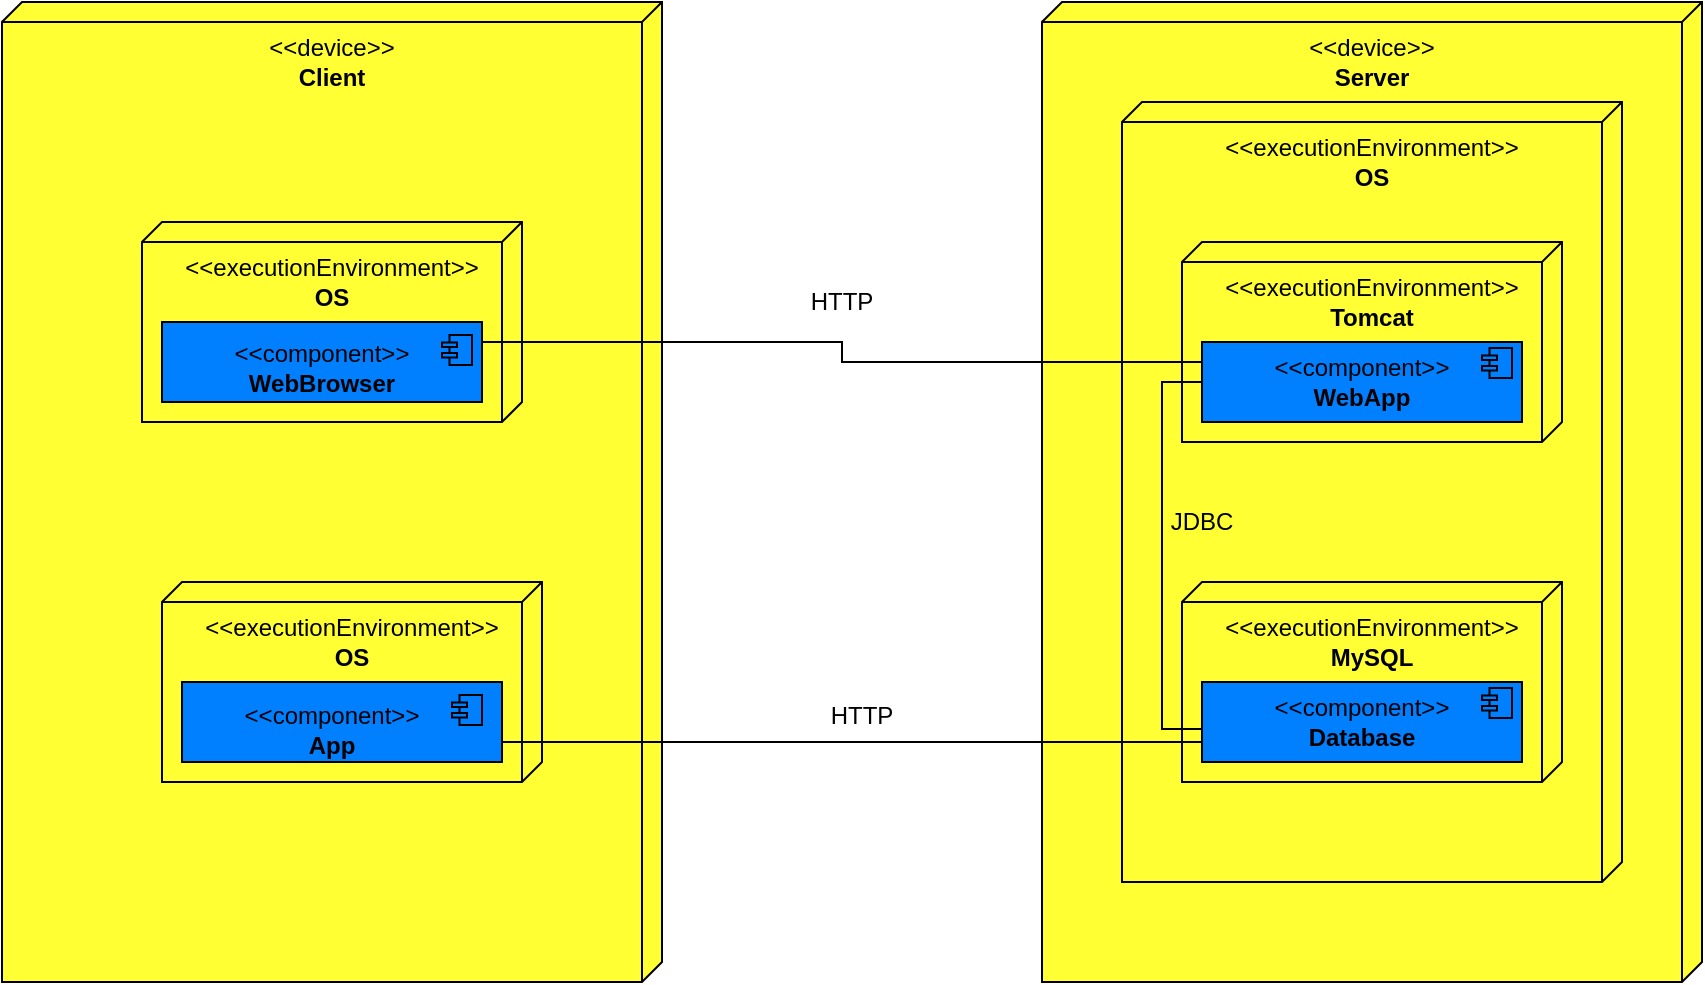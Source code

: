 <mxfile version="13.9.5" type="device"><diagram name="Page-1" id="5f0bae14-7c28-e335-631c-24af17079c00"><mxGraphModel dx="1450" dy="1158" grid="1" gridSize="10" guides="1" tooltips="1" connect="1" arrows="1" fold="1" page="1" pageScale="1" pageWidth="1100" pageHeight="850" background="#ffffff" math="0" shadow="0"><root><mxCell id="0"/><mxCell id="1" parent="0"/><mxCell id="39150e848f15840c-1" value="&lt;div style=&quot;text-align: center&quot;&gt;&lt;br&gt;&lt;/div&gt;" style="verticalAlign=top;align=left;spacingTop=8;spacingLeft=2;spacingRight=12;shape=cube;size=10;direction=south;fontStyle=4;html=1;rounded=0;shadow=0;comic=0;labelBackgroundColor=none;strokeWidth=1;fontFamily=Verdana;fontSize=12;fillColor=#FFFF33;" parent="1" vertex="1"><mxGeometry x="170" y="240" width="330" height="490" as="geometry"/></mxCell><mxCell id="39150e848f15840c-2" value="" style="verticalAlign=top;align=left;spacingTop=8;spacingLeft=2;spacingRight=12;shape=cube;size=10;direction=south;fontStyle=4;html=1;rounded=0;shadow=0;comic=0;labelBackgroundColor=none;strokeWidth=1;fontFamily=Verdana;fontSize=12;fillColor=#FFFF33;" parent="1" vertex="1"><mxGeometry x="690" y="240" width="330" height="490" as="geometry"/></mxCell><mxCell id="e8DwaTqgCDftG18eoRbN-1" value="&amp;lt;&amp;lt;device&amp;gt;&amp;gt;&lt;br&gt;&lt;b&gt;Client&lt;/b&gt;" style="text;html=1;strokeColor=none;fillColor=none;align=center;verticalAlign=middle;whiteSpace=wrap;rounded=0;" vertex="1" parent="1"><mxGeometry x="315" y="260" width="40" height="20" as="geometry"/></mxCell><mxCell id="e8DwaTqgCDftG18eoRbN-2" value="&amp;lt;&amp;lt;device&amp;gt;&amp;gt;&lt;br&gt;&lt;b&gt;Server&lt;/b&gt;" style="text;html=1;strokeColor=none;fillColor=none;align=center;verticalAlign=middle;whiteSpace=wrap;rounded=0;" vertex="1" parent="1"><mxGeometry x="835" y="260" width="40" height="20" as="geometry"/></mxCell><mxCell id="e8DwaTqgCDftG18eoRbN-4" value="" style="verticalAlign=top;align=left;spacingTop=8;spacingLeft=2;spacingRight=12;shape=cube;size=10;direction=south;fontStyle=4;html=1;rounded=0;shadow=0;comic=0;labelBackgroundColor=none;strokeWidth=1;fontFamily=Verdana;fontSize=12;fillColor=#FFFF33;" vertex="1" parent="1"><mxGeometry x="730" y="290" width="250" height="390" as="geometry"/></mxCell><mxCell id="e8DwaTqgCDftG18eoRbN-5" value="&amp;lt;&amp;lt;executionEnvironment&amp;gt;&amp;gt;&lt;br&gt;&lt;b&gt;OS&lt;/b&gt;" style="text;html=1;strokeColor=none;fillColor=none;align=center;verticalAlign=middle;whiteSpace=wrap;rounded=0;" vertex="1" parent="1"><mxGeometry x="835" y="310" width="40" height="20" as="geometry"/></mxCell><mxCell id="e8DwaTqgCDftG18eoRbN-7" value="" style="verticalAlign=top;align=left;spacingTop=8;spacingLeft=2;spacingRight=12;shape=cube;size=10;direction=south;fontStyle=4;html=1;rounded=0;shadow=0;comic=0;labelBackgroundColor=none;strokeWidth=1;fontFamily=Verdana;fontSize=12;fillColor=#FFFF33;" vertex="1" parent="1"><mxGeometry x="760" y="360" width="190" height="100" as="geometry"/></mxCell><mxCell id="e8DwaTqgCDftG18eoRbN-8" value="" style="verticalAlign=top;align=left;spacingTop=8;spacingLeft=2;spacingRight=12;shape=cube;size=10;direction=south;fontStyle=4;html=1;rounded=0;shadow=0;comic=0;labelBackgroundColor=none;strokeWidth=1;fontFamily=Verdana;fontSize=12;fillColor=#FFFF33;" vertex="1" parent="1"><mxGeometry x="760" y="530" width="190" height="100" as="geometry"/></mxCell><mxCell id="e8DwaTqgCDftG18eoRbN-9" value="&amp;lt;&amp;lt;executionEnvironment&amp;gt;&amp;gt;&lt;br&gt;&lt;b&gt;Tomcat&lt;/b&gt;" style="text;html=1;strokeColor=none;fillColor=none;align=center;verticalAlign=middle;whiteSpace=wrap;rounded=0;" vertex="1" parent="1"><mxGeometry x="835" y="380" width="40" height="20" as="geometry"/></mxCell><mxCell id="e8DwaTqgCDftG18eoRbN-10" value="&amp;lt;&amp;lt;executionEnvironment&amp;gt;&amp;gt;&lt;br&gt;&lt;b&gt;MySQL&lt;/b&gt;" style="text;html=1;strokeColor=none;fillColor=none;align=center;verticalAlign=middle;whiteSpace=wrap;rounded=0;" vertex="1" parent="1"><mxGeometry x="835" y="550" width="40" height="20" as="geometry"/></mxCell><mxCell id="e8DwaTqgCDftG18eoRbN-14" value="" style="rounded=0;whiteSpace=wrap;html=1;fillColor=#007FFF;" vertex="1" parent="1"><mxGeometry x="770" y="580" width="160" height="40" as="geometry"/></mxCell><mxCell id="e8DwaTqgCDftG18eoRbN-11" value="" style="html=1;outlineConnect=0;whiteSpace=wrap;shape=mxgraph.archimate3.component;fillColor=#007FFF;" vertex="1" parent="1"><mxGeometry x="910" y="583" width="15" height="15" as="geometry"/></mxCell><mxCell id="e8DwaTqgCDftG18eoRbN-15" value="&amp;lt;&amp;lt;component&amp;gt;&amp;gt;&lt;br&gt;&lt;b&gt;Database&lt;/b&gt;" style="text;html=1;strokeColor=none;fillColor=none;align=center;verticalAlign=middle;whiteSpace=wrap;rounded=0;" vertex="1" parent="1"><mxGeometry x="830" y="590" width="40" height="20" as="geometry"/></mxCell><mxCell id="e8DwaTqgCDftG18eoRbN-22" style="edgeStyle=orthogonalEdgeStyle;rounded=0;orthogonalLoop=1;jettySize=auto;html=1;exitX=0;exitY=0.5;exitDx=0;exitDy=0;entryX=0.001;entryY=0.588;entryDx=0;entryDy=0;entryPerimeter=0;endArrow=none;endFill=0;" edge="1" parent="1" source="e8DwaTqgCDftG18eoRbN-19" target="e8DwaTqgCDftG18eoRbN-14"><mxGeometry relative="1" as="geometry"><Array as="points"><mxPoint x="750" y="430"/><mxPoint x="750" y="604"/></Array></mxGeometry></mxCell><mxCell id="e8DwaTqgCDftG18eoRbN-19" value="" style="rounded=0;whiteSpace=wrap;html=1;fillColor=#007FFF;" vertex="1" parent="1"><mxGeometry x="770" y="410" width="160" height="40" as="geometry"/></mxCell><mxCell id="e8DwaTqgCDftG18eoRbN-20" value="" style="html=1;outlineConnect=0;whiteSpace=wrap;shape=mxgraph.archimate3.component;fillColor=#007FFF;" vertex="1" parent="1"><mxGeometry x="910" y="413" width="15" height="15" as="geometry"/></mxCell><mxCell id="e8DwaTqgCDftG18eoRbN-21" value="&amp;lt;&amp;lt;component&amp;gt;&amp;gt;&lt;br&gt;&lt;b&gt;WebApp&lt;/b&gt;" style="text;html=1;strokeColor=none;fillColor=none;align=center;verticalAlign=middle;whiteSpace=wrap;rounded=0;" vertex="1" parent="1"><mxGeometry x="830" y="420" width="40" height="20" as="geometry"/></mxCell><mxCell id="e8DwaTqgCDftG18eoRbN-23" value="" style="verticalAlign=top;align=left;spacingTop=8;spacingLeft=2;spacingRight=12;shape=cube;size=10;direction=south;fontStyle=4;html=1;rounded=0;shadow=0;comic=0;labelBackgroundColor=none;strokeWidth=1;fontFamily=Verdana;fontSize=12;fillColor=#FFFF33;" vertex="1" parent="1"><mxGeometry x="240" y="350" width="190" height="100" as="geometry"/></mxCell><mxCell id="e8DwaTqgCDftG18eoRbN-24" value="&amp;lt;&amp;lt;executionEnvironment&amp;gt;&amp;gt;&lt;br&gt;&lt;b&gt;OS&lt;/b&gt;" style="text;html=1;strokeColor=none;fillColor=none;align=center;verticalAlign=middle;whiteSpace=wrap;rounded=0;" vertex="1" parent="1"><mxGeometry x="315" y="370" width="40" height="20" as="geometry"/></mxCell><mxCell id="e8DwaTqgCDftG18eoRbN-34" style="edgeStyle=orthogonalEdgeStyle;rounded=0;orthogonalLoop=1;jettySize=auto;html=1;exitX=1;exitY=0.25;exitDx=0;exitDy=0;endArrow=none;endFill=0;entryX=0;entryY=0.25;entryDx=0;entryDy=0;" edge="1" parent="1" source="e8DwaTqgCDftG18eoRbN-25" target="e8DwaTqgCDftG18eoRbN-19"><mxGeometry relative="1" as="geometry"/></mxCell><mxCell id="e8DwaTqgCDftG18eoRbN-25" value="" style="rounded=0;whiteSpace=wrap;html=1;fillColor=#007FFF;" vertex="1" parent="1"><mxGeometry x="250" y="400" width="160" height="40" as="geometry"/></mxCell><mxCell id="e8DwaTqgCDftG18eoRbN-26" value="" style="verticalAlign=top;align=left;spacingTop=8;spacingLeft=2;spacingRight=12;shape=cube;size=10;direction=south;fontStyle=4;html=1;rounded=0;shadow=0;comic=0;labelBackgroundColor=none;strokeWidth=1;fontFamily=Verdana;fontSize=12;fillColor=#FFFF33;" vertex="1" parent="1"><mxGeometry x="250" y="530" width="190" height="100" as="geometry"/></mxCell><mxCell id="e8DwaTqgCDftG18eoRbN-27" value="&amp;lt;&amp;lt;executionEnvironment&amp;gt;&amp;gt;&lt;br&gt;&lt;b&gt;OS&lt;/b&gt;" style="text;html=1;strokeColor=none;fillColor=none;align=center;verticalAlign=middle;whiteSpace=wrap;rounded=0;" vertex="1" parent="1"><mxGeometry x="325" y="550" width="40" height="20" as="geometry"/></mxCell><mxCell id="e8DwaTqgCDftG18eoRbN-28" value="" style="rounded=0;whiteSpace=wrap;html=1;fillColor=#007FFF;" vertex="1" parent="1"><mxGeometry x="260" y="580" width="160" height="40" as="geometry"/></mxCell><mxCell id="e8DwaTqgCDftG18eoRbN-29" value="" style="html=1;outlineConnect=0;whiteSpace=wrap;shape=mxgraph.archimate3.component;fillColor=#007FFF;" vertex="1" parent="1"><mxGeometry x="390" y="406.5" width="15" height="15" as="geometry"/></mxCell><mxCell id="e8DwaTqgCDftG18eoRbN-30" value="&amp;lt;&amp;lt;component&amp;gt;&amp;gt;&lt;br&gt;&lt;b&gt;WebBrowser&lt;/b&gt;" style="text;html=1;strokeColor=none;fillColor=none;align=center;verticalAlign=middle;whiteSpace=wrap;rounded=0;" vertex="1" parent="1"><mxGeometry x="310" y="412.5" width="40" height="20" as="geometry"/></mxCell><mxCell id="e8DwaTqgCDftG18eoRbN-31" value="" style="html=1;outlineConnect=0;whiteSpace=wrap;shape=mxgraph.archimate3.component;fillColor=#007FFF;" vertex="1" parent="1"><mxGeometry x="395" y="586.5" width="15" height="15" as="geometry"/></mxCell><mxCell id="e8DwaTqgCDftG18eoRbN-32" value="&amp;lt;&amp;lt;component&amp;gt;&amp;gt;&lt;br&gt;&lt;b&gt;App&lt;/b&gt;" style="text;html=1;strokeColor=none;fillColor=none;align=center;verticalAlign=middle;whiteSpace=wrap;rounded=0;" vertex="1" parent="1"><mxGeometry x="315" y="593.5" width="40" height="20" as="geometry"/></mxCell><mxCell id="e8DwaTqgCDftG18eoRbN-35" value="" style="endArrow=none;html=1;exitX=1;exitY=0.75;exitDx=0;exitDy=0;entryX=0;entryY=0.75;entryDx=0;entryDy=0;" edge="1" parent="1" source="e8DwaTqgCDftG18eoRbN-28" target="e8DwaTqgCDftG18eoRbN-14"><mxGeometry width="50" height="50" relative="1" as="geometry"><mxPoint x="670" y="620" as="sourcePoint"/><mxPoint x="720" y="570" as="targetPoint"/></mxGeometry></mxCell><mxCell id="e8DwaTqgCDftG18eoRbN-36" value="HTTP" style="text;html=1;strokeColor=none;fillColor=none;align=center;verticalAlign=middle;whiteSpace=wrap;rounded=0;" vertex="1" parent="1"><mxGeometry x="570" y="380" width="40" height="20" as="geometry"/></mxCell><mxCell id="e8DwaTqgCDftG18eoRbN-37" value="JDBC" style="text;html=1;strokeColor=none;fillColor=none;align=center;verticalAlign=middle;whiteSpace=wrap;rounded=0;" vertex="1" parent="1"><mxGeometry x="750" y="490" width="40" height="20" as="geometry"/></mxCell><mxCell id="e8DwaTqgCDftG18eoRbN-38" value="HTTP" style="text;html=1;strokeColor=none;fillColor=none;align=center;verticalAlign=middle;whiteSpace=wrap;rounded=0;" vertex="1" parent="1"><mxGeometry x="580" y="586.5" width="40" height="20" as="geometry"/></mxCell></root></mxGraphModel></diagram></mxfile>